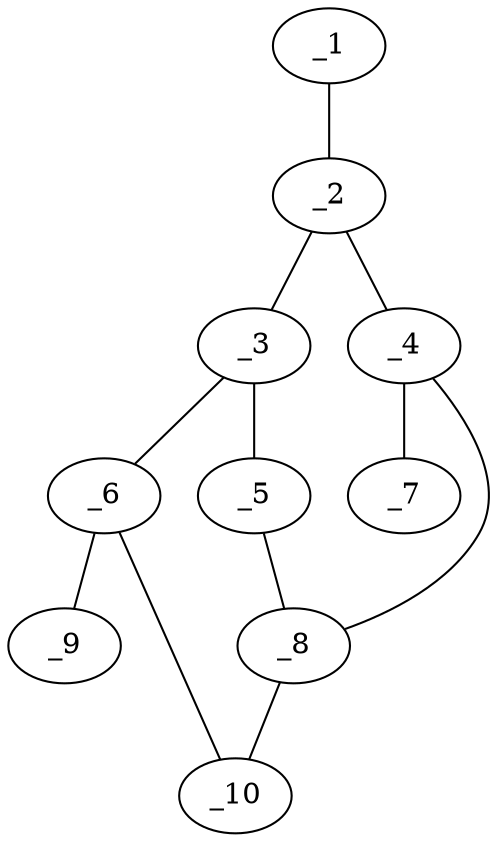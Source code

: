 graph molid364202 {
	_1	 [charge=0,
		chem=2,
		symbol="O  ",
		x="3.2071",
		y="-1.9572"];
	_2	 [charge=0,
		chem=1,
		symbol="C  ",
		x="3.4659",
		y="-0.9913"];
	_1 -- _2	 [valence=1];
	_3	 [charge=0,
		chem=1,
		symbol="C  ",
		x="5.198",
		y="0.0087"];
	_2 -- _3	 [valence=1];
	_4	 [charge=0,
		chem=1,
		symbol="C  ",
		x="2.9659",
		y="-0.1253"];
	_2 -- _4	 [valence=1];
	_5	 [charge=0,
		chem=1,
		symbol="C  ",
		x="4.7202",
		y="1.9572"];
	_3 -- _5	 [valence=1];
	_6	 [charge=0,
		chem=1,
		symbol="C  ",
		x="7.0299",
		y="-0.7501"];
	_3 -- _6	 [valence=1];
	_7	 [charge=0,
		chem=2,
		symbol="O  ",
		x=2,
		y="0.1335"];
	_4 -- _7	 [valence=1];
	_8	 [charge=0,
		chem=1,
		symbol="C  ",
		x="5.4568",
		y="0.9746"];
	_4 -- _8	 [valence=1];
	_5 -- _8	 [valence=1];
	_9	 [charge=0,
		chem=2,
		symbol="O  ",
		x="7.5299",
		y="-1.6162"];
	_6 -- _9	 [valence=2];
	_10	 [charge=0,
		chem=4,
		symbol="N  ",
		x="7.2887",
		y="0.2158"];
	_6 -- _10	 [valence=1];
	_8 -- _10	 [valence=1];
}
